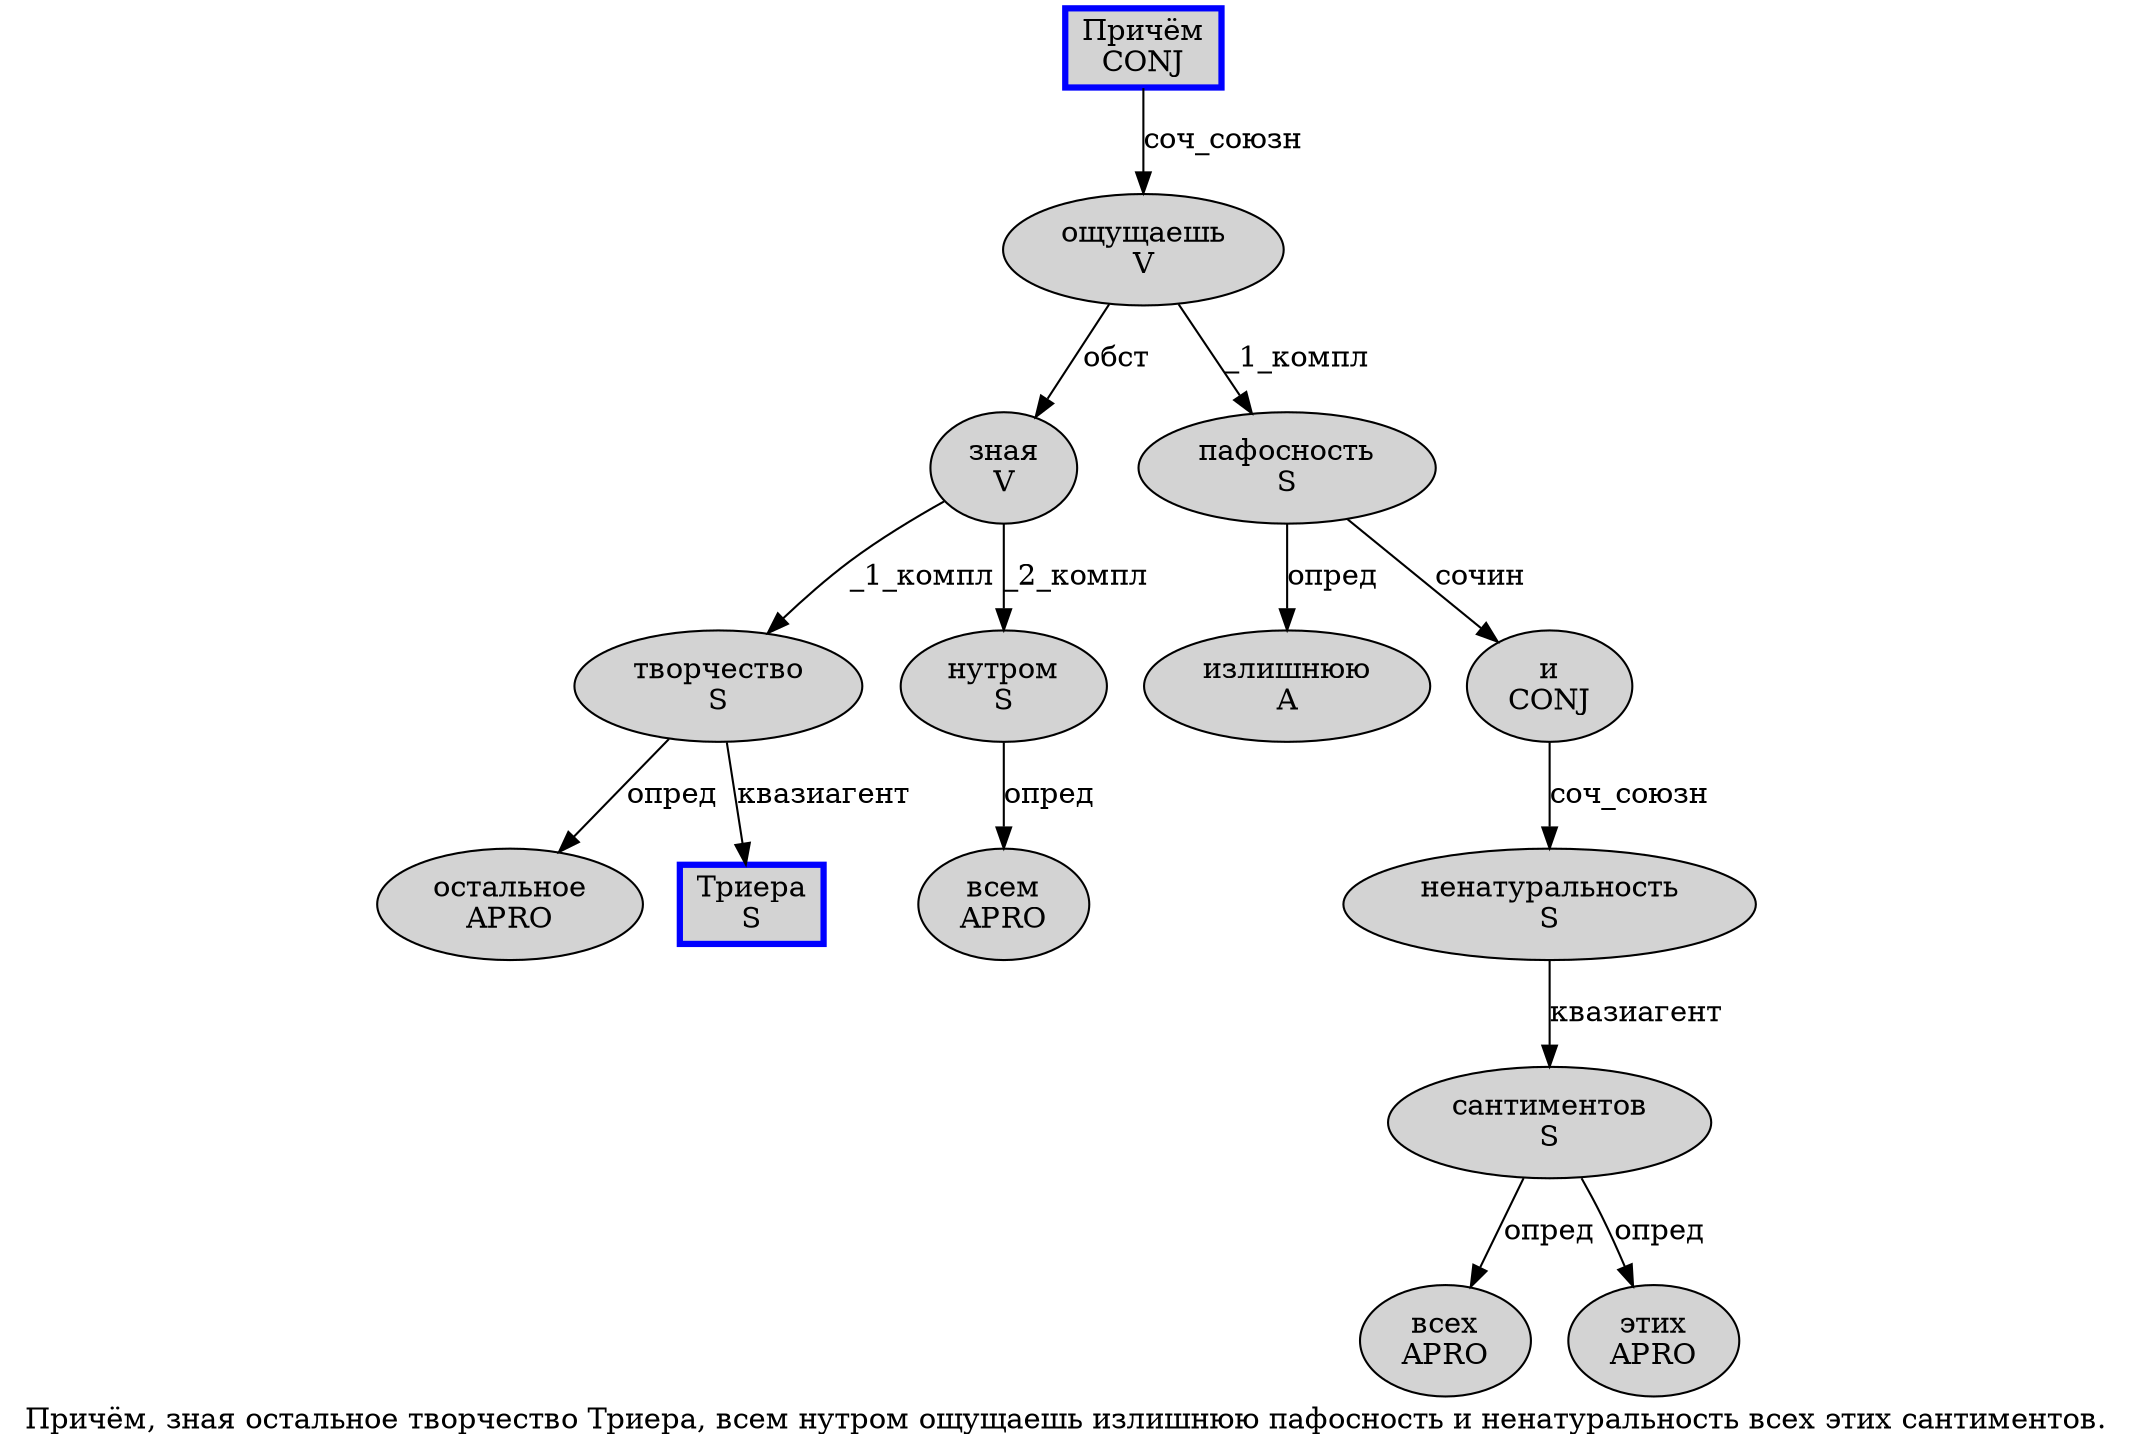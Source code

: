 digraph SENTENCE_2345 {
	graph [label="Причём, зная остальное творчество Триера, всем нутром ощущаешь излишнюю пафосность и ненатуральность всех этих сантиментов."]
	node [style=filled]
		0 [label="Причём
CONJ" color=blue fillcolor=lightgray penwidth=3 shape=box]
		2 [label="зная
V" color="" fillcolor=lightgray penwidth=1 shape=ellipse]
		3 [label="остальное
APRO" color="" fillcolor=lightgray penwidth=1 shape=ellipse]
		4 [label="творчество
S" color="" fillcolor=lightgray penwidth=1 shape=ellipse]
		5 [label="Триера
S" color=blue fillcolor=lightgray penwidth=3 shape=box]
		7 [label="всем
APRO" color="" fillcolor=lightgray penwidth=1 shape=ellipse]
		8 [label="нутром
S" color="" fillcolor=lightgray penwidth=1 shape=ellipse]
		9 [label="ощущаешь
V" color="" fillcolor=lightgray penwidth=1 shape=ellipse]
		10 [label="излишнюю
A" color="" fillcolor=lightgray penwidth=1 shape=ellipse]
		11 [label="пафосность
S" color="" fillcolor=lightgray penwidth=1 shape=ellipse]
		12 [label="и
CONJ" color="" fillcolor=lightgray penwidth=1 shape=ellipse]
		13 [label="ненатуральность
S" color="" fillcolor=lightgray penwidth=1 shape=ellipse]
		14 [label="всех
APRO" color="" fillcolor=lightgray penwidth=1 shape=ellipse]
		15 [label="этих
APRO" color="" fillcolor=lightgray penwidth=1 shape=ellipse]
		16 [label="сантиментов
S" color="" fillcolor=lightgray penwidth=1 shape=ellipse]
			4 -> 3 [label="опред"]
			4 -> 5 [label="квазиагент"]
			12 -> 13 [label="соч_союзн"]
			2 -> 4 [label="_1_компл"]
			2 -> 8 [label="_2_компл"]
			16 -> 14 [label="опред"]
			16 -> 15 [label="опред"]
			9 -> 2 [label="обст"]
			9 -> 11 [label="_1_компл"]
			8 -> 7 [label="опред"]
			11 -> 10 [label="опред"]
			11 -> 12 [label="сочин"]
			0 -> 9 [label="соч_союзн"]
			13 -> 16 [label="квазиагент"]
}